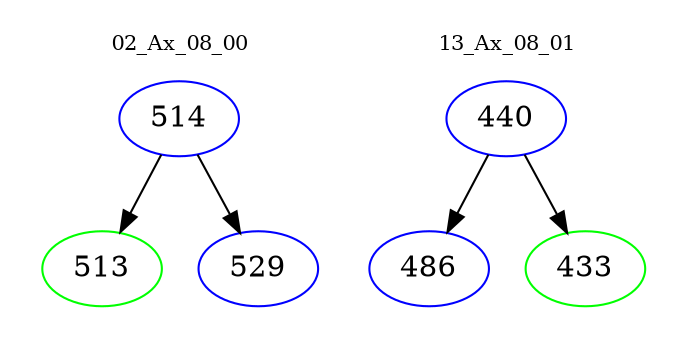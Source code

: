 digraph{
subgraph cluster_0 {
color = white
label = "02_Ax_08_00";
fontsize=10;
T0_514 [label="514", color="blue"]
T0_514 -> T0_513 [color="black"]
T0_513 [label="513", color="green"]
T0_514 -> T0_529 [color="black"]
T0_529 [label="529", color="blue"]
}
subgraph cluster_1 {
color = white
label = "13_Ax_08_01";
fontsize=10;
T1_440 [label="440", color="blue"]
T1_440 -> T1_486 [color="black"]
T1_486 [label="486", color="blue"]
T1_440 -> T1_433 [color="black"]
T1_433 [label="433", color="green"]
}
}
